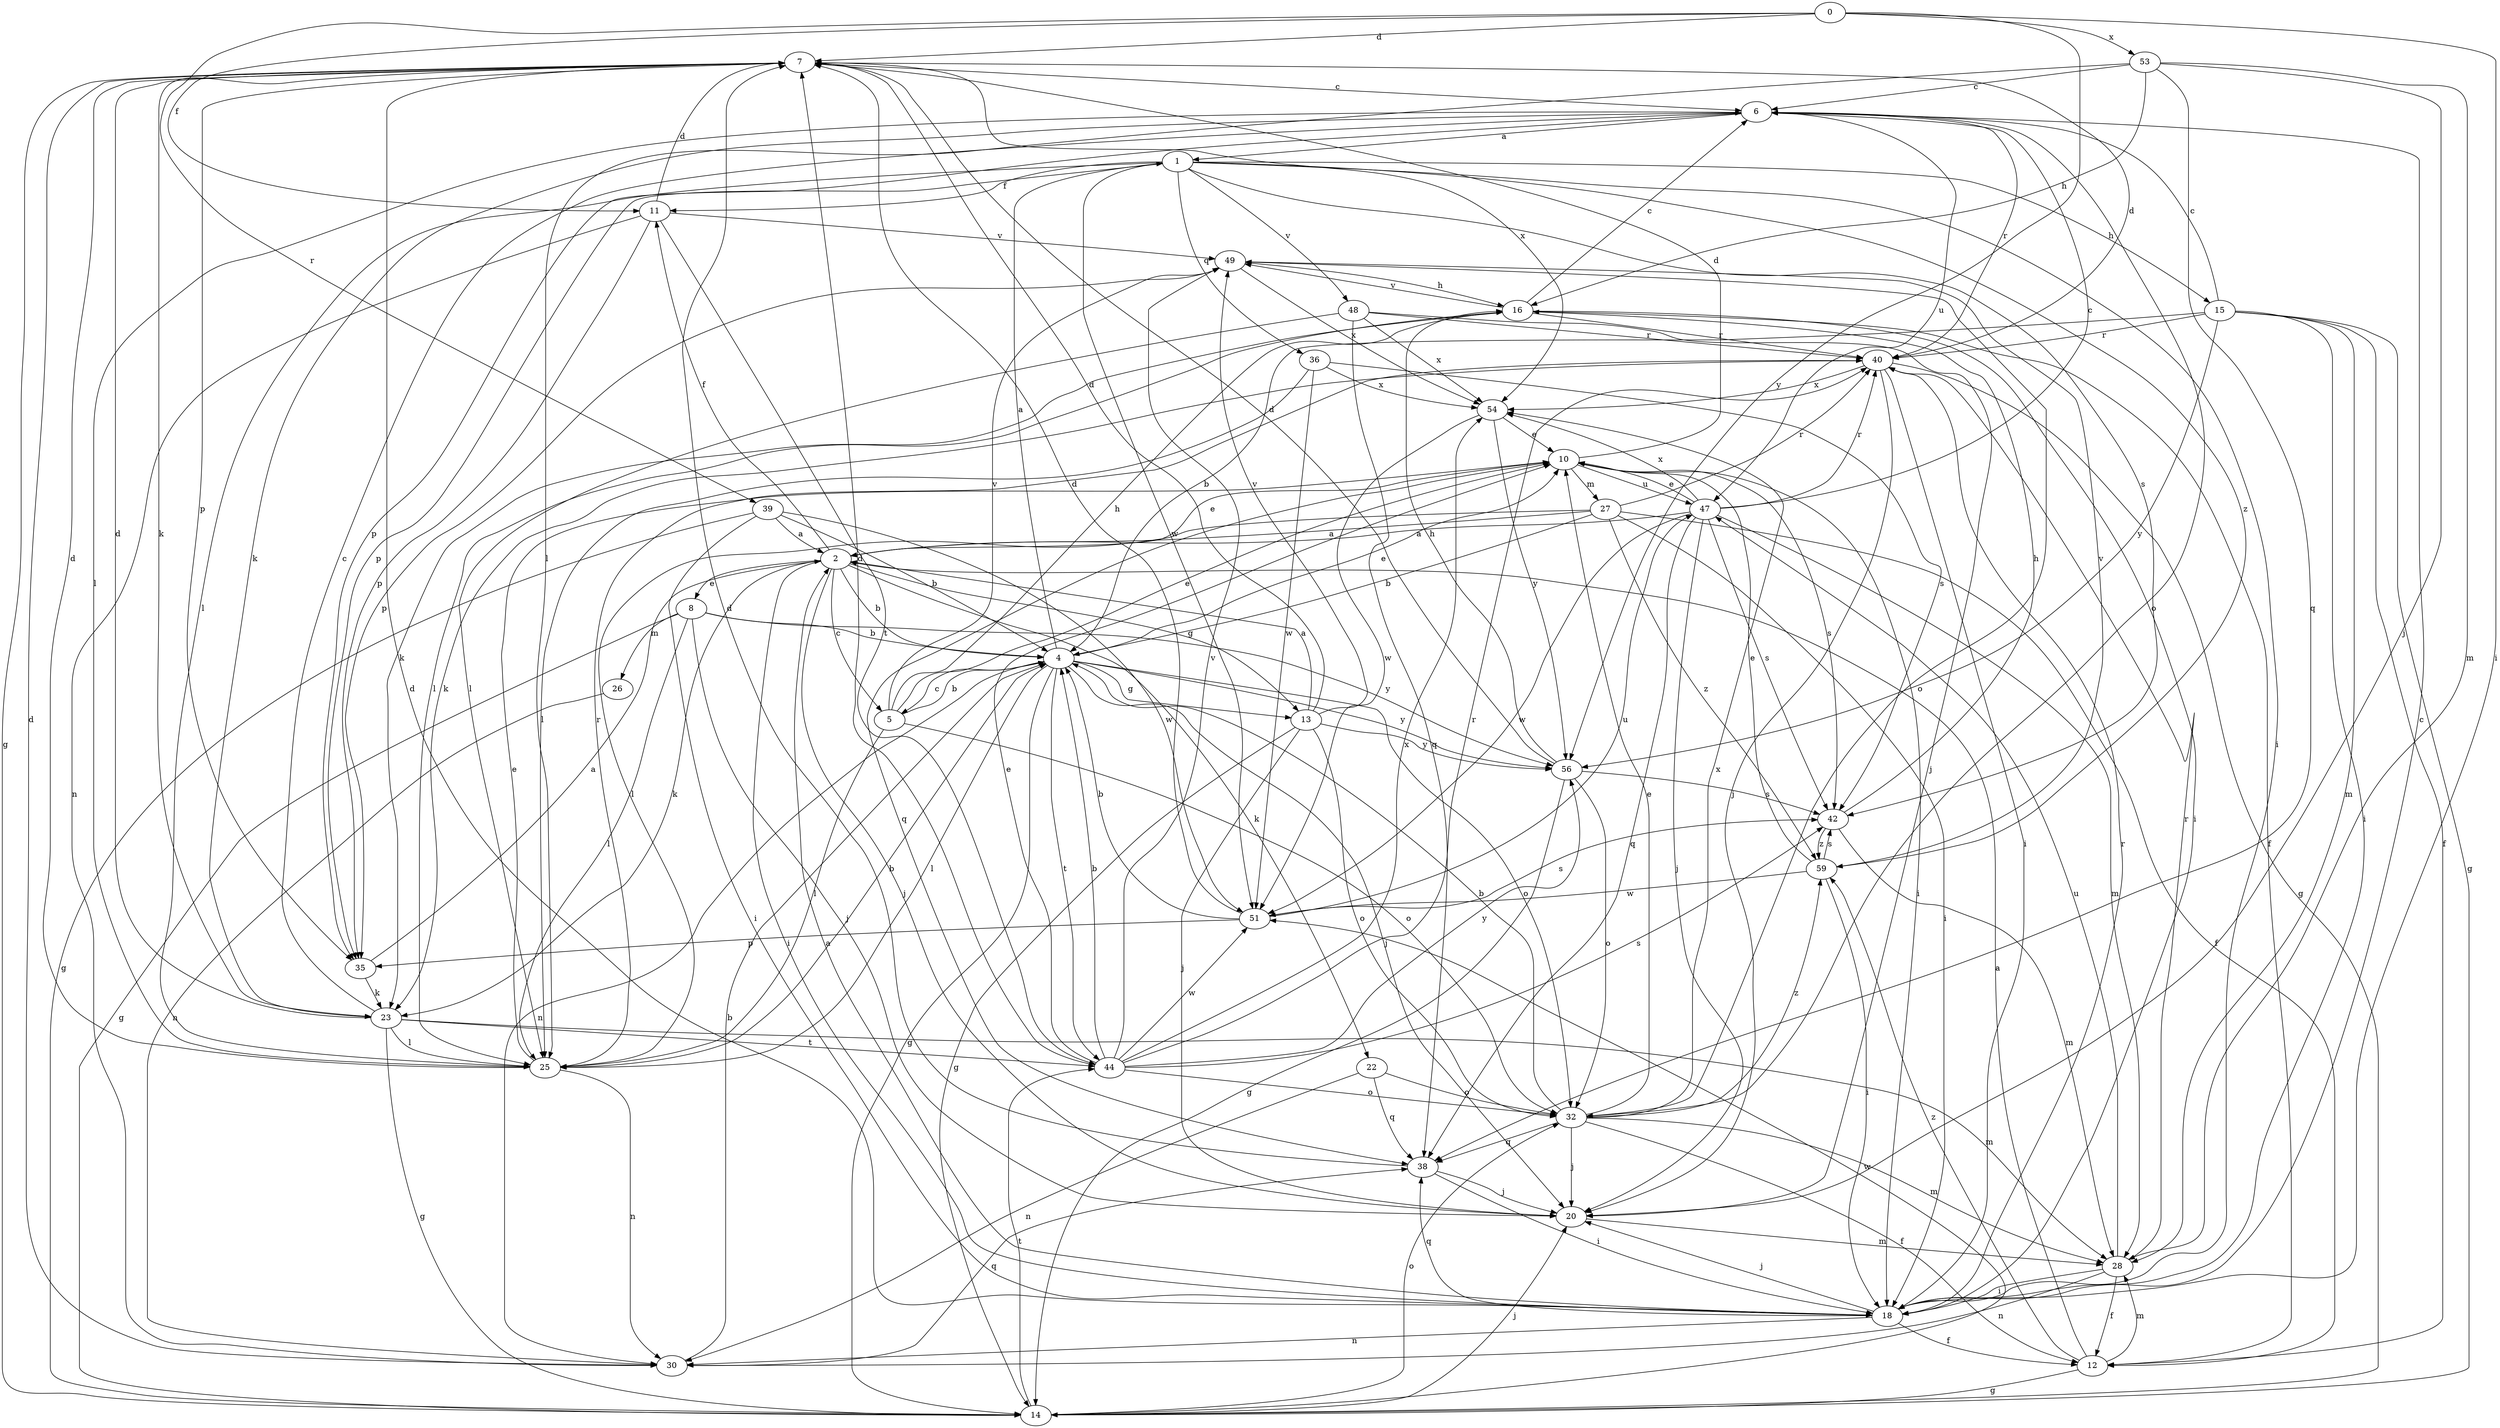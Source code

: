 strict digraph  {
0;
1;
2;
4;
5;
6;
7;
8;
10;
11;
12;
13;
14;
15;
16;
18;
20;
22;
23;
25;
26;
27;
28;
30;
32;
35;
36;
38;
39;
40;
42;
44;
47;
48;
49;
51;
53;
54;
56;
59;
0 -> 7  [label=d];
0 -> 11  [label=f];
0 -> 18  [label=i];
0 -> 39  [label=r];
0 -> 53  [label=x];
0 -> 56  [label=y];
1 -> 11  [label=f];
1 -> 15  [label=h];
1 -> 18  [label=i];
1 -> 25  [label=l];
1 -> 35  [label=p];
1 -> 36  [label=q];
1 -> 42  [label=s];
1 -> 48  [label=v];
1 -> 51  [label=w];
1 -> 59  [label=z];
2 -> 4  [label=b];
2 -> 5  [label=c];
2 -> 8  [label=e];
2 -> 10  [label=e];
2 -> 11  [label=f];
2 -> 13  [label=g];
2 -> 18  [label=i];
2 -> 20  [label=j];
2 -> 22  [label=k];
2 -> 23  [label=k];
4 -> 1  [label=a];
4 -> 5  [label=c];
4 -> 10  [label=e];
4 -> 13  [label=g];
4 -> 14  [label=g];
4 -> 20  [label=j];
4 -> 25  [label=l];
4 -> 30  [label=n];
4 -> 32  [label=o];
4 -> 44  [label=t];
4 -> 56  [label=y];
5 -> 4  [label=b];
5 -> 10  [label=e];
5 -> 16  [label=h];
5 -> 25  [label=l];
5 -> 32  [label=o];
5 -> 49  [label=v];
6 -> 1  [label=a];
6 -> 23  [label=k];
6 -> 25  [label=l];
6 -> 32  [label=o];
6 -> 35  [label=p];
6 -> 40  [label=r];
6 -> 47  [label=u];
7 -> 6  [label=c];
7 -> 14  [label=g];
7 -> 23  [label=k];
7 -> 35  [label=p];
7 -> 54  [label=x];
8 -> 4  [label=b];
8 -> 14  [label=g];
8 -> 20  [label=j];
8 -> 25  [label=l];
8 -> 26  [label=m];
8 -> 56  [label=y];
10 -> 7  [label=d];
10 -> 18  [label=i];
10 -> 27  [label=m];
10 -> 38  [label=q];
10 -> 42  [label=s];
10 -> 47  [label=u];
11 -> 7  [label=d];
11 -> 30  [label=n];
11 -> 35  [label=p];
11 -> 44  [label=t];
11 -> 49  [label=v];
12 -> 2  [label=a];
12 -> 14  [label=g];
12 -> 28  [label=m];
12 -> 59  [label=z];
13 -> 2  [label=a];
13 -> 7  [label=d];
13 -> 14  [label=g];
13 -> 20  [label=j];
13 -> 32  [label=o];
13 -> 49  [label=v];
13 -> 56  [label=y];
14 -> 20  [label=j];
14 -> 32  [label=o];
14 -> 44  [label=t];
14 -> 51  [label=w];
15 -> 4  [label=b];
15 -> 6  [label=c];
15 -> 12  [label=f];
15 -> 14  [label=g];
15 -> 18  [label=i];
15 -> 28  [label=m];
15 -> 40  [label=r];
15 -> 56  [label=y];
16 -> 6  [label=c];
16 -> 12  [label=f];
16 -> 18  [label=i];
16 -> 23  [label=k];
16 -> 25  [label=l];
16 -> 40  [label=r];
16 -> 49  [label=v];
18 -> 2  [label=a];
18 -> 6  [label=c];
18 -> 7  [label=d];
18 -> 12  [label=f];
18 -> 20  [label=j];
18 -> 30  [label=n];
18 -> 38  [label=q];
18 -> 40  [label=r];
20 -> 28  [label=m];
22 -> 30  [label=n];
22 -> 32  [label=o];
22 -> 38  [label=q];
23 -> 6  [label=c];
23 -> 7  [label=d];
23 -> 14  [label=g];
23 -> 25  [label=l];
23 -> 28  [label=m];
23 -> 44  [label=t];
25 -> 4  [label=b];
25 -> 7  [label=d];
25 -> 10  [label=e];
25 -> 30  [label=n];
25 -> 40  [label=r];
26 -> 30  [label=n];
27 -> 2  [label=a];
27 -> 4  [label=b];
27 -> 12  [label=f];
27 -> 18  [label=i];
27 -> 25  [label=l];
27 -> 40  [label=r];
27 -> 59  [label=z];
28 -> 12  [label=f];
28 -> 18  [label=i];
28 -> 30  [label=n];
28 -> 40  [label=r];
28 -> 47  [label=u];
30 -> 4  [label=b];
30 -> 7  [label=d];
30 -> 38  [label=q];
32 -> 4  [label=b];
32 -> 10  [label=e];
32 -> 12  [label=f];
32 -> 20  [label=j];
32 -> 28  [label=m];
32 -> 38  [label=q];
32 -> 54  [label=x];
32 -> 59  [label=z];
35 -> 2  [label=a];
35 -> 23  [label=k];
36 -> 25  [label=l];
36 -> 42  [label=s];
36 -> 51  [label=w];
36 -> 54  [label=x];
38 -> 7  [label=d];
38 -> 18  [label=i];
38 -> 20  [label=j];
39 -> 2  [label=a];
39 -> 4  [label=b];
39 -> 14  [label=g];
39 -> 18  [label=i];
39 -> 51  [label=w];
40 -> 7  [label=d];
40 -> 14  [label=g];
40 -> 18  [label=i];
40 -> 20  [label=j];
40 -> 23  [label=k];
40 -> 54  [label=x];
42 -> 16  [label=h];
42 -> 28  [label=m];
42 -> 59  [label=z];
44 -> 4  [label=b];
44 -> 7  [label=d];
44 -> 10  [label=e];
44 -> 32  [label=o];
44 -> 40  [label=r];
44 -> 42  [label=s];
44 -> 49  [label=v];
44 -> 51  [label=w];
44 -> 54  [label=x];
44 -> 56  [label=y];
47 -> 2  [label=a];
47 -> 6  [label=c];
47 -> 10  [label=e];
47 -> 20  [label=j];
47 -> 28  [label=m];
47 -> 38  [label=q];
47 -> 40  [label=r];
47 -> 42  [label=s];
47 -> 51  [label=w];
47 -> 54  [label=x];
48 -> 20  [label=j];
48 -> 25  [label=l];
48 -> 38  [label=q];
48 -> 40  [label=r];
48 -> 54  [label=x];
49 -> 16  [label=h];
49 -> 32  [label=o];
49 -> 35  [label=p];
49 -> 54  [label=x];
51 -> 4  [label=b];
51 -> 7  [label=d];
51 -> 35  [label=p];
51 -> 42  [label=s];
51 -> 47  [label=u];
53 -> 6  [label=c];
53 -> 16  [label=h];
53 -> 20  [label=j];
53 -> 25  [label=l];
53 -> 28  [label=m];
53 -> 38  [label=q];
54 -> 10  [label=e];
54 -> 51  [label=w];
54 -> 56  [label=y];
56 -> 7  [label=d];
56 -> 14  [label=g];
56 -> 16  [label=h];
56 -> 32  [label=o];
56 -> 42  [label=s];
59 -> 10  [label=e];
59 -> 18  [label=i];
59 -> 42  [label=s];
59 -> 49  [label=v];
59 -> 51  [label=w];
}
